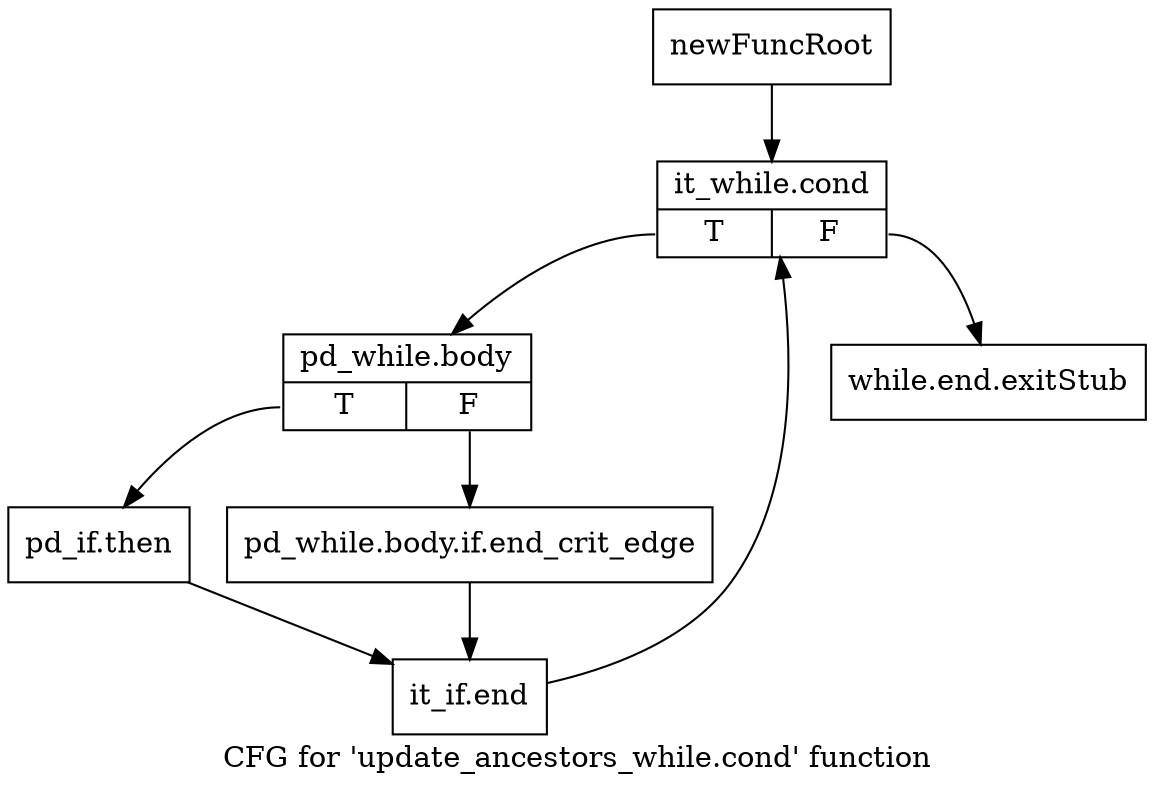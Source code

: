 digraph "CFG for 'update_ancestors_while.cond' function" {
	label="CFG for 'update_ancestors_while.cond' function";

	Node0xfc7890 [shape=record,label="{newFuncRoot}"];
	Node0xfc7890 -> Node0xfc7930;
	Node0xfc78e0 [shape=record,label="{while.end.exitStub}"];
	Node0xfc7930 [shape=record,label="{it_while.cond|{<s0>T|<s1>F}}"];
	Node0xfc7930:s0 -> Node0xfc7980;
	Node0xfc7930:s1 -> Node0xfc78e0;
	Node0xfc7980 [shape=record,label="{pd_while.body|{<s0>T|<s1>F}}"];
	Node0xfc7980:s0 -> Node0xfc7a20;
	Node0xfc7980:s1 -> Node0xfc79d0;
	Node0xfc79d0 [shape=record,label="{pd_while.body.if.end_crit_edge}"];
	Node0xfc79d0 -> Node0xfc7a70;
	Node0xfc7a20 [shape=record,label="{pd_if.then}"];
	Node0xfc7a20 -> Node0xfc7a70;
	Node0xfc7a70 [shape=record,label="{it_if.end}"];
	Node0xfc7a70 -> Node0xfc7930;
}
